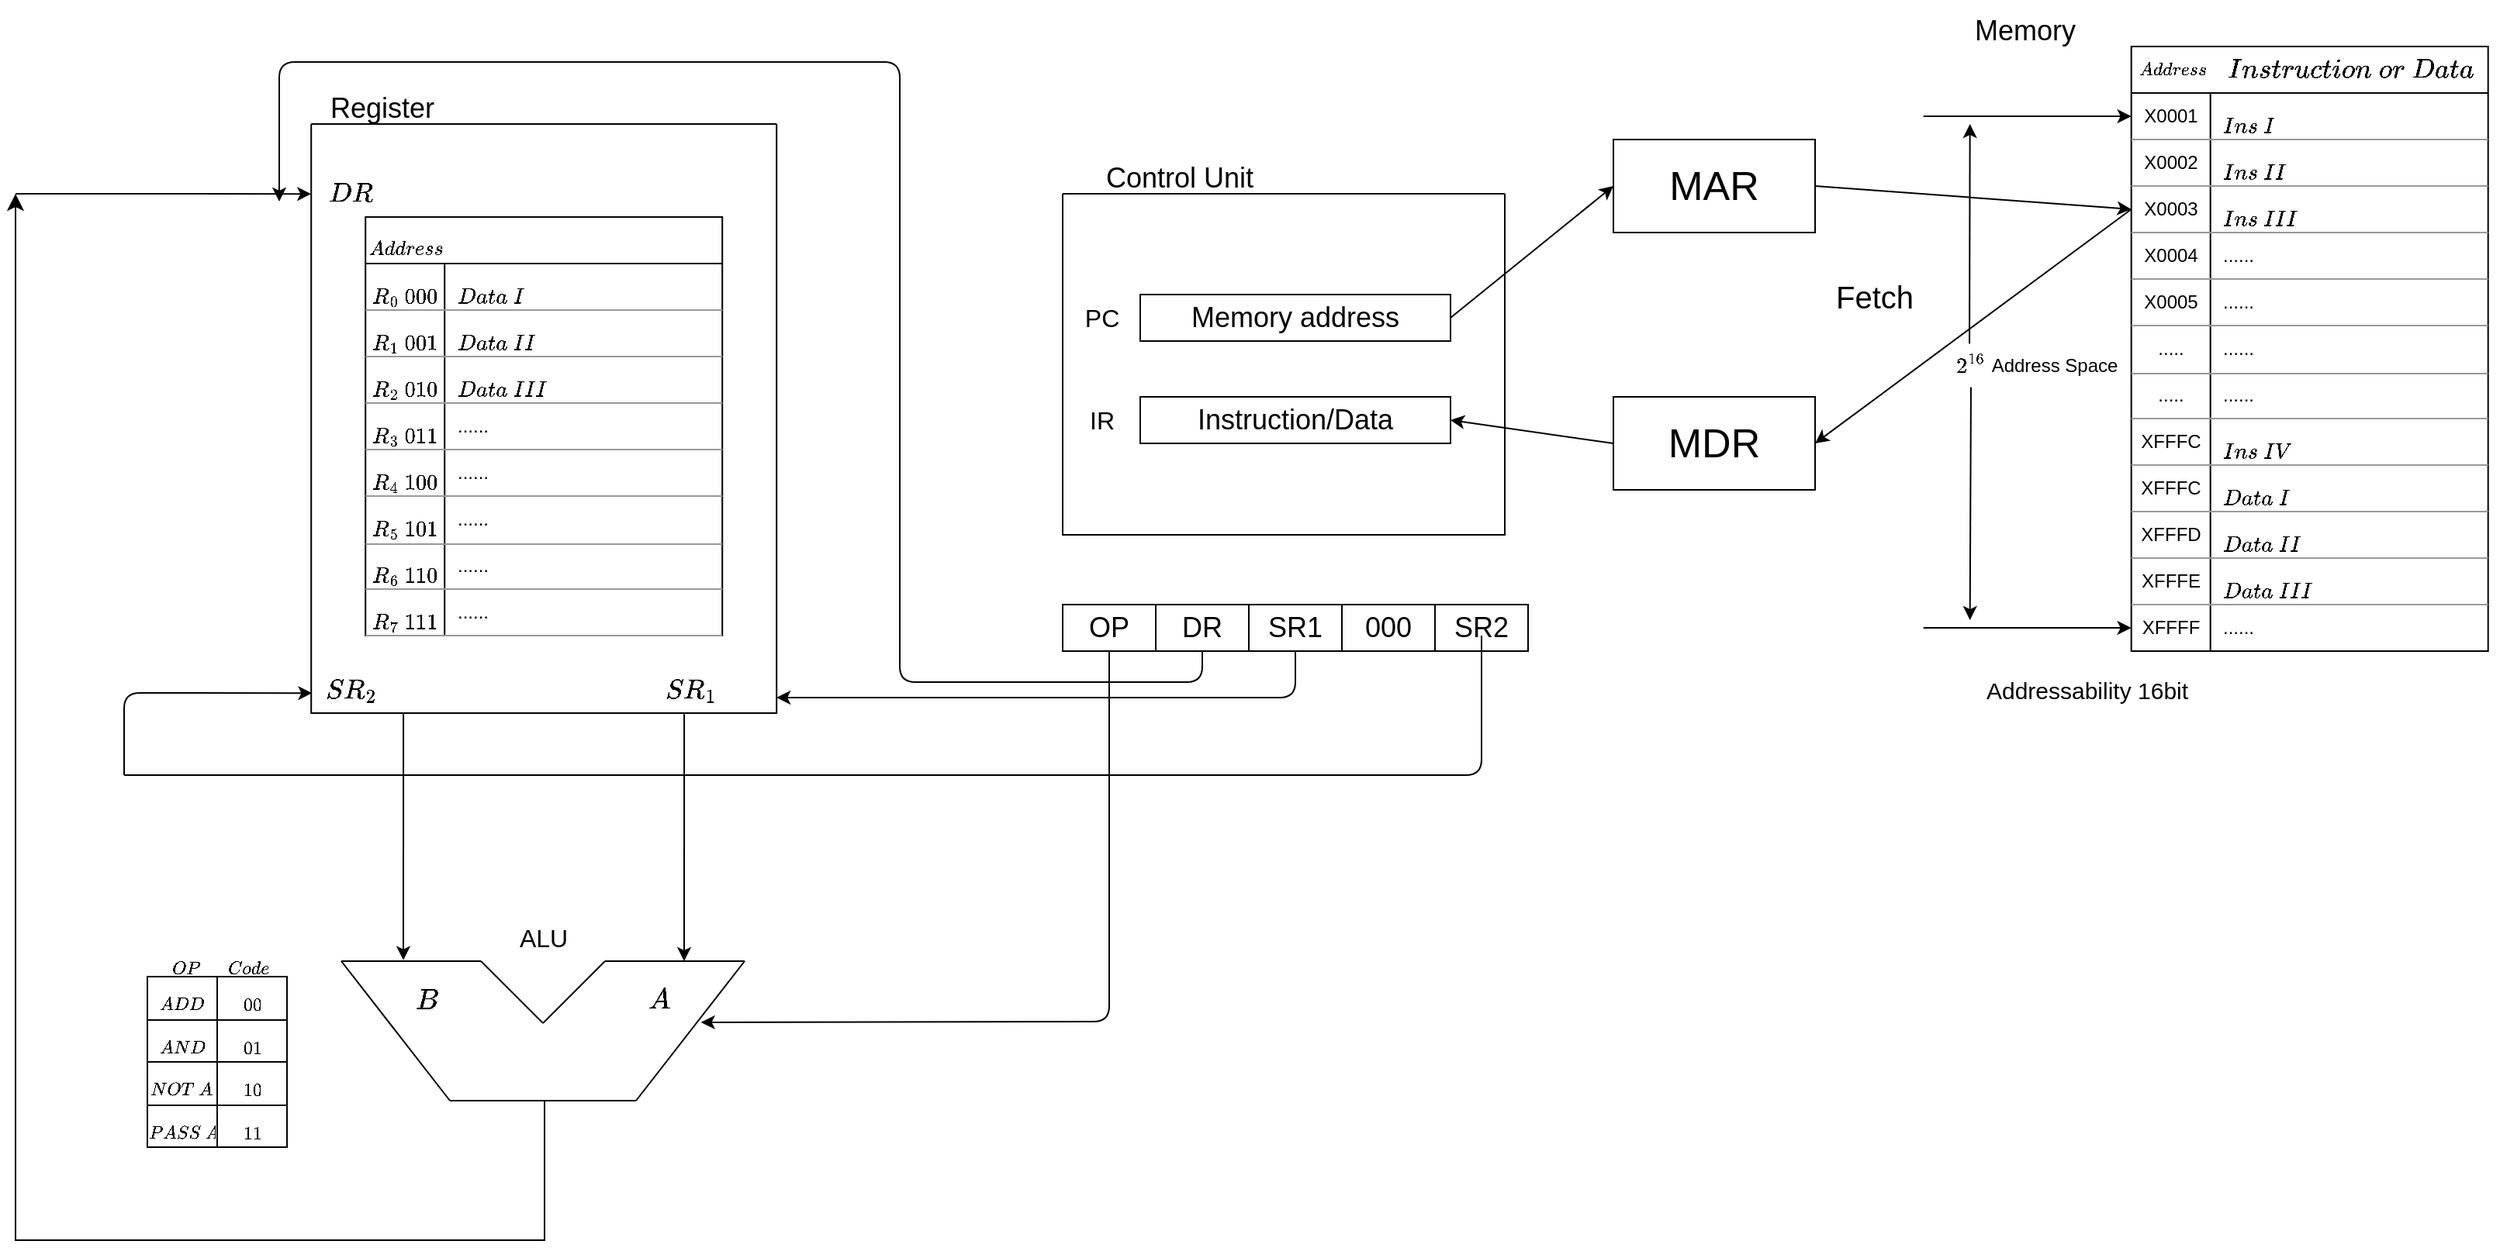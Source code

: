 <mxfile>
    <diagram id="GyVVJFn1JfBzydTKQjxa" name="Page-1">
        <mxGraphModel dx="469" dy="945" grid="1" gridSize="10" guides="1" tooltips="1" connect="1" arrows="1" fold="1" page="1" pageScale="1" pageWidth="827" pageHeight="1169" math="1" shadow="0">
            <root>
                <mxCell id="0"/>
                <mxCell id="1" parent="0"/>
                <mxCell id="308" value="" style="swimlane;startSize=0;labelBackgroundColor=#000000;fontColor=default;" parent="1" vertex="1">
                    <mxGeometry x="1060.6" y="420" width="300" height="380" as="geometry">
                        <mxRectangle x="1060.6" y="420" width="50" height="40" as="alternateBounds"/>
                    </mxGeometry>
                </mxCell>
                <mxCell id="441" value="" style="shape=table;startSize=30;container=1;collapsible=0;childLayout=tableLayout;fixedRows=1;rowLines=0;fontStyle=1;labelBorderColor=none;" parent="308" vertex="1">
                    <mxGeometry x="35.0" y="60" width="230" height="270" as="geometry"/>
                </mxCell>
                <mxCell id="442" value="" style="shape=tableRow;horizontal=0;startSize=0;swimlaneHead=0;swimlaneBody=0;top=0;left=0;bottom=0;right=0;collapsible=0;dropTarget=0;fillColor=none;points=[[0,0.5],[1,0.5]];portConstraint=eastwest;" parent="441" vertex="1">
                    <mxGeometry y="30" width="230" height="30" as="geometry"/>
                </mxCell>
                <mxCell id="443" value="$$R_0\ 000$$" style="shape=partialRectangle;html=1;whiteSpace=wrap;connectable=0;fillColor=none;top=0;left=0;bottom=0;right=0;overflow=hidden;pointerEvents=1;" parent="442" vertex="1">
                    <mxGeometry width="51" height="30" as="geometry">
                        <mxRectangle width="51" height="30" as="alternateBounds"/>
                    </mxGeometry>
                </mxCell>
                <mxCell id="444" value="$$Data\ I$$" style="shape=partialRectangle;html=1;whiteSpace=wrap;connectable=0;fillColor=none;top=0;left=0;bottom=0;right=0;align=left;spacingLeft=6;overflow=hidden;" parent="442" vertex="1">
                    <mxGeometry x="51" width="179" height="30" as="geometry">
                        <mxRectangle width="179" height="30" as="alternateBounds"/>
                    </mxGeometry>
                </mxCell>
                <mxCell id="445" value="" style="shape=tableRow;horizontal=0;startSize=0;swimlaneHead=0;swimlaneBody=0;top=0;left=0;bottom=0;right=0;collapsible=0;dropTarget=0;fillColor=none;points=[[0,0.5],[1,0.5]];portConstraint=eastwest;" parent="441" vertex="1">
                    <mxGeometry y="60" width="230" height="30" as="geometry"/>
                </mxCell>
                <mxCell id="446" value="$$R_1\ 001$$" style="shape=partialRectangle;html=1;whiteSpace=wrap;connectable=0;fillColor=none;top=0;left=0;bottom=0;right=0;overflow=hidden;" parent="445" vertex="1">
                    <mxGeometry width="51" height="30" as="geometry">
                        <mxRectangle width="51" height="30" as="alternateBounds"/>
                    </mxGeometry>
                </mxCell>
                <mxCell id="447" value="$$Data\ II$$" style="shape=partialRectangle;html=1;whiteSpace=wrap;connectable=0;fillColor=none;top=0;left=0;bottom=0;right=0;align=left;spacingLeft=6;overflow=hidden;" parent="445" vertex="1">
                    <mxGeometry x="51" width="179" height="30" as="geometry">
                        <mxRectangle width="179" height="30" as="alternateBounds"/>
                    </mxGeometry>
                </mxCell>
                <mxCell id="448" value="" style="shape=tableRow;horizontal=0;startSize=0;swimlaneHead=0;swimlaneBody=0;top=0;left=0;bottom=0;right=0;collapsible=0;dropTarget=0;fillColor=none;points=[[0,0.5],[1,0.5]];portConstraint=eastwest;" parent="441" vertex="1">
                    <mxGeometry y="90" width="230" height="30" as="geometry"/>
                </mxCell>
                <mxCell id="449" value="$$R_2\ 010$$" style="shape=partialRectangle;html=1;whiteSpace=wrap;connectable=0;fillColor=none;top=0;left=0;bottom=0;right=0;overflow=hidden;" parent="448" vertex="1">
                    <mxGeometry width="51" height="30" as="geometry">
                        <mxRectangle width="51" height="30" as="alternateBounds"/>
                    </mxGeometry>
                </mxCell>
                <mxCell id="450" value="$$Data\ III$$" style="shape=partialRectangle;html=1;whiteSpace=wrap;connectable=0;fillColor=none;top=0;left=0;bottom=0;right=0;align=left;spacingLeft=6;overflow=hidden;" parent="448" vertex="1">
                    <mxGeometry x="51" width="179" height="30" as="geometry">
                        <mxRectangle width="179" height="30" as="alternateBounds"/>
                    </mxGeometry>
                </mxCell>
                <mxCell id="451" style="shape=tableRow;horizontal=0;startSize=0;swimlaneHead=0;swimlaneBody=0;top=0;left=0;bottom=0;right=0;collapsible=0;dropTarget=0;fillColor=none;points=[[0,0.5],[1,0.5]];portConstraint=eastwest;" parent="441" vertex="1">
                    <mxGeometry y="120" width="230" height="30" as="geometry"/>
                </mxCell>
                <mxCell id="452" value="$$R_3\ 011$$" style="shape=partialRectangle;html=1;whiteSpace=wrap;connectable=0;fillColor=none;top=0;left=0;bottom=0;right=0;overflow=hidden;" parent="451" vertex="1">
                    <mxGeometry width="51" height="30" as="geometry">
                        <mxRectangle width="51" height="30" as="alternateBounds"/>
                    </mxGeometry>
                </mxCell>
                <mxCell id="453" value="......" style="shape=partialRectangle;html=1;whiteSpace=wrap;connectable=0;fillColor=none;top=0;left=0;bottom=0;right=0;align=left;spacingLeft=6;overflow=hidden;" parent="451" vertex="1">
                    <mxGeometry x="51" width="179" height="30" as="geometry">
                        <mxRectangle width="179" height="30" as="alternateBounds"/>
                    </mxGeometry>
                </mxCell>
                <mxCell id="454" style="shape=tableRow;horizontal=0;startSize=0;swimlaneHead=0;swimlaneBody=0;top=0;left=0;bottom=0;right=0;collapsible=0;dropTarget=0;fillColor=none;points=[[0,0.5],[1,0.5]];portConstraint=eastwest;" parent="441" vertex="1">
                    <mxGeometry y="150" width="230" height="30" as="geometry"/>
                </mxCell>
                <mxCell id="455" value="$$R_4\ 100$$" style="shape=partialRectangle;html=1;whiteSpace=wrap;connectable=0;fillColor=none;top=0;left=0;bottom=0;right=0;overflow=hidden;" parent="454" vertex="1">
                    <mxGeometry width="51" height="30" as="geometry">
                        <mxRectangle width="51" height="30" as="alternateBounds"/>
                    </mxGeometry>
                </mxCell>
                <mxCell id="456" value="......" style="shape=partialRectangle;html=1;whiteSpace=wrap;connectable=0;fillColor=none;top=0;left=0;bottom=0;right=0;align=left;spacingLeft=6;overflow=hidden;" parent="454" vertex="1">
                    <mxGeometry x="51" width="179" height="30" as="geometry">
                        <mxRectangle width="179" height="30" as="alternateBounds"/>
                    </mxGeometry>
                </mxCell>
                <mxCell id="457" style="shape=tableRow;horizontal=0;startSize=0;swimlaneHead=0;swimlaneBody=0;top=0;left=0;bottom=0;right=0;collapsible=0;dropTarget=0;fillColor=none;points=[[0,0.5],[1,0.5]];portConstraint=eastwest;" parent="441" vertex="1">
                    <mxGeometry y="180" width="230" height="30" as="geometry"/>
                </mxCell>
                <mxCell id="458" value="$$R_5\ 101$$" style="shape=partialRectangle;html=1;whiteSpace=wrap;connectable=0;fillColor=none;top=0;left=0;bottom=0;right=0;overflow=hidden;" parent="457" vertex="1">
                    <mxGeometry width="51" height="30" as="geometry">
                        <mxRectangle width="51" height="30" as="alternateBounds"/>
                    </mxGeometry>
                </mxCell>
                <mxCell id="459" value="......" style="shape=partialRectangle;html=1;whiteSpace=wrap;connectable=0;fillColor=none;top=0;left=0;bottom=0;right=0;align=left;spacingLeft=6;overflow=hidden;" parent="457" vertex="1">
                    <mxGeometry x="51" width="179" height="30" as="geometry">
                        <mxRectangle width="179" height="30" as="alternateBounds"/>
                    </mxGeometry>
                </mxCell>
                <mxCell id="460" style="shape=tableRow;horizontal=0;startSize=0;swimlaneHead=0;swimlaneBody=0;top=0;left=0;bottom=0;right=0;collapsible=0;dropTarget=0;fillColor=none;points=[[0,0.5],[1,0.5]];portConstraint=eastwest;" parent="441" vertex="1">
                    <mxGeometry y="210" width="230" height="30" as="geometry"/>
                </mxCell>
                <mxCell id="461" value="$$R_6\ 110$$" style="shape=partialRectangle;html=1;whiteSpace=wrap;connectable=0;fillColor=none;top=0;left=0;bottom=0;right=0;overflow=hidden;" parent="460" vertex="1">
                    <mxGeometry width="51" height="30" as="geometry">
                        <mxRectangle width="51" height="30" as="alternateBounds"/>
                    </mxGeometry>
                </mxCell>
                <mxCell id="462" value="......" style="shape=partialRectangle;html=1;whiteSpace=wrap;connectable=0;fillColor=none;top=0;left=0;bottom=0;right=0;align=left;spacingLeft=6;overflow=hidden;" parent="460" vertex="1">
                    <mxGeometry x="51" width="179" height="30" as="geometry">
                        <mxRectangle width="179" height="30" as="alternateBounds"/>
                    </mxGeometry>
                </mxCell>
                <mxCell id="463" style="shape=tableRow;horizontal=0;startSize=0;swimlaneHead=0;swimlaneBody=0;top=0;left=0;bottom=0;right=0;collapsible=0;dropTarget=0;fillColor=none;points=[[0,0.5],[1,0.5]];portConstraint=eastwest;" parent="441" vertex="1">
                    <mxGeometry y="240" width="230" height="30" as="geometry"/>
                </mxCell>
                <mxCell id="464" value="$$R_7\ 111$$" style="shape=partialRectangle;html=1;whiteSpace=wrap;connectable=0;fillColor=none;top=0;left=0;bottom=0;right=0;overflow=hidden;" parent="463" vertex="1">
                    <mxGeometry width="51" height="30" as="geometry">
                        <mxRectangle width="51" height="30" as="alternateBounds"/>
                    </mxGeometry>
                </mxCell>
                <mxCell id="465" value="......" style="shape=partialRectangle;html=1;whiteSpace=wrap;connectable=0;fillColor=none;top=0;left=0;bottom=0;right=0;align=left;spacingLeft=6;overflow=hidden;" parent="463" vertex="1">
                    <mxGeometry x="51" width="179" height="30" as="geometry">
                        <mxRectangle width="179" height="30" as="alternateBounds"/>
                    </mxGeometry>
                </mxCell>
                <mxCell id="466" value="&lt;font style=&quot;font-size: 11px;&quot;&gt;$$Address$$&lt;/font&gt;" style="text;html=1;align=center;verticalAlign=middle;resizable=0;points=[];autosize=1;strokeColor=none;fillColor=none;fontSize=7;labelBackgroundColor=none;" parent="308" vertex="1">
                    <mxGeometry x="15.0" y="65" width="90" height="30" as="geometry"/>
                </mxCell>
                <mxCell id="467" value="" style="verticalLabelPosition=bottom;shadow=0;dashed=0;align=center;html=1;verticalAlign=top;strokeWidth=1;shape=mxgraph.mockup.markup.line;strokeColor=#999999;labelBorderColor=none;fontSize=17;fillColor=default;" parent="308" vertex="1">
                    <mxGeometry x="35.0" y="110" width="230" height="20" as="geometry"/>
                </mxCell>
                <mxCell id="468" value="" style="verticalLabelPosition=bottom;shadow=0;dashed=0;align=center;html=1;verticalAlign=top;strokeWidth=1;shape=mxgraph.mockup.markup.line;strokeColor=#999999;labelBorderColor=none;fontSize=17;fillColor=default;" parent="308" vertex="1">
                    <mxGeometry x="35.0" y="140" width="230" height="20" as="geometry"/>
                </mxCell>
                <mxCell id="469" value="" style="verticalLabelPosition=bottom;shadow=0;dashed=0;align=center;html=1;verticalAlign=top;strokeWidth=1;shape=mxgraph.mockup.markup.line;strokeColor=#999999;labelBorderColor=none;fontSize=17;fillColor=default;" parent="308" vertex="1">
                    <mxGeometry x="35.0" y="170" width="230" height="20" as="geometry"/>
                </mxCell>
                <mxCell id="470" value="" style="verticalLabelPosition=bottom;shadow=0;dashed=0;align=center;html=1;verticalAlign=top;strokeWidth=1;shape=mxgraph.mockup.markup.line;strokeColor=#999999;labelBorderColor=none;fontSize=17;fillColor=default;" parent="308" vertex="1">
                    <mxGeometry x="35.0" y="320" width="230" height="20" as="geometry"/>
                </mxCell>
                <mxCell id="471" value="" style="verticalLabelPosition=bottom;shadow=0;dashed=0;align=center;html=1;verticalAlign=top;strokeWidth=1;shape=mxgraph.mockup.markup.line;strokeColor=#999999;labelBorderColor=none;fontSize=17;fillColor=default;" parent="308" vertex="1">
                    <mxGeometry x="35.0" y="261" width="230" height="20" as="geometry"/>
                </mxCell>
                <mxCell id="472" value="" style="verticalLabelPosition=bottom;shadow=0;dashed=0;align=center;html=1;verticalAlign=top;strokeWidth=1;shape=mxgraph.mockup.markup.line;strokeColor=#999999;labelBorderColor=none;fontSize=17;fillColor=default;" parent="308" vertex="1">
                    <mxGeometry x="35.0" y="290" width="230" height="20" as="geometry"/>
                </mxCell>
                <mxCell id="473" value="" style="verticalLabelPosition=bottom;shadow=0;dashed=0;align=center;html=1;verticalAlign=top;strokeWidth=1;shape=mxgraph.mockup.markup.line;strokeColor=#999999;labelBorderColor=none;fontSize=17;fillColor=default;" parent="308" vertex="1">
                    <mxGeometry x="35.0" y="230" width="230" height="20" as="geometry"/>
                </mxCell>
                <mxCell id="474" value="" style="verticalLabelPosition=bottom;shadow=0;dashed=0;align=center;html=1;verticalAlign=top;strokeWidth=1;shape=mxgraph.mockup.markup.line;strokeColor=#999999;labelBorderColor=none;fontSize=17;fillColor=default;" parent="308" vertex="1">
                    <mxGeometry x="35.0" y="200" width="230" height="20" as="geometry"/>
                </mxCell>
                <mxCell id="477" value="&lt;font style=&quot;font-size: 15px;&quot;&gt;$$SR_2$$&lt;/font&gt;" style="text;html=1;align=center;verticalAlign=middle;resizable=0;points=[];autosize=1;strokeColor=none;fillColor=none;fontSize=10;fontColor=default;" parent="308" vertex="1">
                    <mxGeometry x="-20" y="350" width="90" height="30" as="geometry"/>
                </mxCell>
                <mxCell id="478" value="&lt;font style=&quot;font-size: 15px;&quot;&gt;$$SR_1$$&lt;/font&gt;" style="text;html=1;align=center;verticalAlign=middle;resizable=0;points=[];autosize=1;strokeColor=none;fillColor=none;fontSize=10;fontColor=default;" parent="308" vertex="1">
                    <mxGeometry x="199.4" y="350" width="90" height="30" as="geometry"/>
                </mxCell>
                <mxCell id="481" value="&lt;font style=&quot;font-size: 15px;&quot;&gt;$$DR$$&lt;/font&gt;" style="text;html=1;align=center;verticalAlign=middle;resizable=0;points=[];autosize=1;strokeColor=none;fillColor=none;fontSize=10;fontColor=default;" parent="308" vertex="1">
                    <mxGeometry x="-15" y="30" width="80" height="30" as="geometry"/>
                </mxCell>
                <mxCell id="479" value="" style="endArrow=classic;html=1;fontSize=18;fontColor=default;entryX=0.002;entryY=0.966;entryDx=0;entryDy=0;entryPerimeter=0;" parent="1" target="308" edge="1">
                    <mxGeometry width="50" height="50" relative="1" as="geometry">
                        <mxPoint x="940" y="840" as="sourcePoint"/>
                        <mxPoint x="970.6" y="740" as="targetPoint"/>
                        <Array as="points">
                            <mxPoint x="940" y="787"/>
                        </Array>
                    </mxGeometry>
                </mxCell>
                <mxCell id="480" value="" style="endArrow=classic;html=1;fontSize=18;fontColor=default;" parent="1" edge="1">
                    <mxGeometry width="50" height="50" relative="1" as="geometry">
                        <mxPoint x="1470.6" y="790" as="sourcePoint"/>
                        <mxPoint x="1360.6" y="790" as="targetPoint"/>
                    </mxGeometry>
                </mxCell>
                <mxCell id="482" value="" style="endArrow=classic;html=1;fontSize=18;fontColor=default;entryX=0.002;entryY=0.966;entryDx=0;entryDy=0;entryPerimeter=0;" parent="1" edge="1">
                    <mxGeometry width="50" height="50" relative="1" as="geometry">
                        <mxPoint x="870" y="465" as="sourcePoint"/>
                        <mxPoint x="1060.6" y="465.08" as="targetPoint"/>
                    </mxGeometry>
                </mxCell>
                <mxCell id="475" value="&lt;font style=&quot;font-size: 18px;&quot;&gt;Register&lt;/font&gt;" style="text;html=1;align=center;verticalAlign=middle;resizable=0;points=[];autosize=1;strokeColor=none;fillColor=none;fontSize=10;fontColor=default;" parent="1" vertex="1">
                    <mxGeometry x="1060.6" y="390" width="90" height="40" as="geometry"/>
                </mxCell>
                <mxCell id="602" value="ALU" style="text;html=1;align=center;verticalAlign=middle;resizable=0;points=[];autosize=1;strokeColor=none;fillColor=none;fontSize=16;" vertex="1" parent="1">
                    <mxGeometry x="1185" y="930" width="50" height="30" as="geometry"/>
                </mxCell>
                <mxCell id="604" value="" style="endArrow=classic;html=1;fontSize=16;exitX=0.456;exitY=1.122;exitDx=0;exitDy=0;exitPerimeter=0;" edge="1" parent="1">
                    <mxGeometry width="50" height="50" relative="1" as="geometry">
                        <mxPoint x="1301.04" y="800.66" as="sourcePoint"/>
                        <mxPoint x="1301" y="960" as="targetPoint"/>
                    </mxGeometry>
                </mxCell>
                <mxCell id="605" value="" style="endArrow=classic;html=1;fontSize=16;exitX=0.456;exitY=1.122;exitDx=0;exitDy=0;exitPerimeter=0;" edge="1" parent="1">
                    <mxGeometry width="50" height="50" relative="1" as="geometry">
                        <mxPoint x="1120.04" y="800.0" as="sourcePoint"/>
                        <mxPoint x="1120" y="959.34" as="targetPoint"/>
                    </mxGeometry>
                </mxCell>
                <mxCell id="592" value="" style="endArrow=none;html=1;fontSize=16;" edge="1" parent="1">
                    <mxGeometry width="50" height="50" relative="1" as="geometry">
                        <mxPoint x="1080" y="960" as="sourcePoint"/>
                        <mxPoint x="1170" y="960" as="targetPoint"/>
                    </mxGeometry>
                </mxCell>
                <mxCell id="594" value="" style="endArrow=none;html=1;fontSize=16;" edge="1" parent="1">
                    <mxGeometry width="50" height="50" relative="1" as="geometry">
                        <mxPoint x="1170" y="960" as="sourcePoint"/>
                        <mxPoint x="1210" y="1000" as="targetPoint"/>
                    </mxGeometry>
                </mxCell>
                <mxCell id="595" value="" style="endArrow=none;html=1;fontSize=16;" edge="1" parent="1">
                    <mxGeometry width="50" height="50" relative="1" as="geometry">
                        <mxPoint x="1250" y="960" as="sourcePoint"/>
                        <mxPoint x="1340" y="960" as="targetPoint"/>
                    </mxGeometry>
                </mxCell>
                <mxCell id="596" value="" style="endArrow=none;html=1;fontSize=16;" edge="1" parent="1">
                    <mxGeometry width="50" height="50" relative="1" as="geometry">
                        <mxPoint x="1210" y="1000" as="sourcePoint"/>
                        <mxPoint x="1250" y="960" as="targetPoint"/>
                    </mxGeometry>
                </mxCell>
                <mxCell id="597" value="" style="endArrow=none;html=1;fontSize=16;" edge="1" parent="1">
                    <mxGeometry width="50" height="50" relative="1" as="geometry">
                        <mxPoint x="1080" y="960" as="sourcePoint"/>
                        <mxPoint x="1150" y="1050" as="targetPoint"/>
                    </mxGeometry>
                </mxCell>
                <mxCell id="598" value="" style="endArrow=none;html=1;fontSize=16;" edge="1" parent="1">
                    <mxGeometry width="50" height="50" relative="1" as="geometry">
                        <mxPoint x="1340" y="960" as="sourcePoint"/>
                        <mxPoint x="1270" y="1050" as="targetPoint"/>
                    </mxGeometry>
                </mxCell>
                <mxCell id="599" value="" style="endArrow=none;html=1;fontSize=16;" edge="1" parent="1">
                    <mxGeometry width="50" height="50" relative="1" as="geometry">
                        <mxPoint x="1150" y="1050" as="sourcePoint"/>
                        <mxPoint x="1270" y="1050" as="targetPoint"/>
                    </mxGeometry>
                </mxCell>
                <mxCell id="600" value="$$A$$" style="text;html=1;align=center;verticalAlign=middle;resizable=0;points=[];autosize=1;strokeColor=none;fillColor=none;fontSize=16;" vertex="1" parent="1">
                    <mxGeometry x="1250" y="970" width="70" height="30" as="geometry"/>
                </mxCell>
                <mxCell id="601" value="$$B$$" style="text;html=1;align=center;verticalAlign=middle;resizable=0;points=[];autosize=1;strokeColor=none;fillColor=none;fontSize=16;" vertex="1" parent="1">
                    <mxGeometry x="1100" y="970" width="70" height="30" as="geometry"/>
                </mxCell>
                <mxCell id="607" value="" style="edgeStyle=elbowEdgeStyle;elbow=vertical;endArrow=classic;html=1;curved=0;rounded=0;endSize=8;startSize=8;fontSize=16;" edge="1" parent="1">
                    <mxGeometry width="50" height="50" relative="1" as="geometry">
                        <mxPoint x="1211" y="1050" as="sourcePoint"/>
                        <mxPoint x="870" y="465" as="targetPoint"/>
                        <Array as="points">
                            <mxPoint x="1050" y="1140"/>
                        </Array>
                    </mxGeometry>
                </mxCell>
                <mxCell id="609" value="" style="shape=table;startSize=30;container=1;collapsible=0;childLayout=tableLayout;fixedRows=1;rowLines=0;fontStyle=1;labelBorderColor=none;" vertex="1" parent="1">
                    <mxGeometry x="2233.84" y="370" width="230" height="390" as="geometry"/>
                </mxCell>
                <mxCell id="610" value="" style="shape=tableRow;horizontal=0;startSize=0;swimlaneHead=0;swimlaneBody=0;top=0;left=0;bottom=0;right=0;collapsible=0;dropTarget=0;fillColor=none;points=[[0,0.5],[1,0.5]];portConstraint=eastwest;" vertex="1" parent="609">
                    <mxGeometry y="30" width="230" height="30" as="geometry"/>
                </mxCell>
                <mxCell id="611" value="X0001" style="shape=partialRectangle;html=1;whiteSpace=wrap;connectable=0;fillColor=none;top=0;left=0;bottom=0;right=0;overflow=hidden;pointerEvents=1;" vertex="1" parent="610">
                    <mxGeometry width="51" height="30" as="geometry">
                        <mxRectangle width="51" height="30" as="alternateBounds"/>
                    </mxGeometry>
                </mxCell>
                <mxCell id="612" value="$$Ins\ I$$" style="shape=partialRectangle;html=1;whiteSpace=wrap;connectable=0;fillColor=none;top=0;left=0;bottom=0;right=0;align=left;spacingLeft=6;overflow=hidden;" vertex="1" parent="610">
                    <mxGeometry x="51" width="179" height="30" as="geometry">
                        <mxRectangle width="179" height="30" as="alternateBounds"/>
                    </mxGeometry>
                </mxCell>
                <mxCell id="613" value="" style="shape=tableRow;horizontal=0;startSize=0;swimlaneHead=0;swimlaneBody=0;top=0;left=0;bottom=0;right=0;collapsible=0;dropTarget=0;fillColor=none;points=[[0,0.5],[1,0.5]];portConstraint=eastwest;" vertex="1" parent="609">
                    <mxGeometry y="60" width="230" height="30" as="geometry"/>
                </mxCell>
                <mxCell id="614" value="X0002" style="shape=partialRectangle;html=1;whiteSpace=wrap;connectable=0;fillColor=none;top=0;left=0;bottom=0;right=0;overflow=hidden;" vertex="1" parent="613">
                    <mxGeometry width="51" height="30" as="geometry">
                        <mxRectangle width="51" height="30" as="alternateBounds"/>
                    </mxGeometry>
                </mxCell>
                <mxCell id="615" value="$$Ins\ II$$" style="shape=partialRectangle;html=1;whiteSpace=wrap;connectable=0;fillColor=none;top=0;left=0;bottom=0;right=0;align=left;spacingLeft=6;overflow=hidden;" vertex="1" parent="613">
                    <mxGeometry x="51" width="179" height="30" as="geometry">
                        <mxRectangle width="179" height="30" as="alternateBounds"/>
                    </mxGeometry>
                </mxCell>
                <mxCell id="616" value="" style="shape=tableRow;horizontal=0;startSize=0;swimlaneHead=0;swimlaneBody=0;top=0;left=0;bottom=0;right=0;collapsible=0;dropTarget=0;fillColor=none;points=[[0,0.5],[1,0.5]];portConstraint=eastwest;" vertex="1" parent="609">
                    <mxGeometry y="90" width="230" height="30" as="geometry"/>
                </mxCell>
                <mxCell id="617" value="X0003" style="shape=partialRectangle;html=1;whiteSpace=wrap;connectable=0;fillColor=none;top=0;left=0;bottom=0;right=0;overflow=hidden;" vertex="1" parent="616">
                    <mxGeometry width="51" height="30" as="geometry">
                        <mxRectangle width="51" height="30" as="alternateBounds"/>
                    </mxGeometry>
                </mxCell>
                <mxCell id="618" value="$$Ins\ III$$" style="shape=partialRectangle;html=1;whiteSpace=wrap;connectable=0;fillColor=none;top=0;left=0;bottom=0;right=0;align=left;spacingLeft=6;overflow=hidden;" vertex="1" parent="616">
                    <mxGeometry x="51" width="179" height="30" as="geometry">
                        <mxRectangle width="179" height="30" as="alternateBounds"/>
                    </mxGeometry>
                </mxCell>
                <mxCell id="619" style="shape=tableRow;horizontal=0;startSize=0;swimlaneHead=0;swimlaneBody=0;top=0;left=0;bottom=0;right=0;collapsible=0;dropTarget=0;fillColor=none;points=[[0,0.5],[1,0.5]];portConstraint=eastwest;" vertex="1" parent="609">
                    <mxGeometry y="120" width="230" height="30" as="geometry"/>
                </mxCell>
                <mxCell id="620" value="X0004" style="shape=partialRectangle;html=1;whiteSpace=wrap;connectable=0;fillColor=none;top=0;left=0;bottom=0;right=0;overflow=hidden;" vertex="1" parent="619">
                    <mxGeometry width="51" height="30" as="geometry">
                        <mxRectangle width="51" height="30" as="alternateBounds"/>
                    </mxGeometry>
                </mxCell>
                <mxCell id="621" value="......" style="shape=partialRectangle;html=1;whiteSpace=wrap;connectable=0;fillColor=none;top=0;left=0;bottom=0;right=0;align=left;spacingLeft=6;overflow=hidden;" vertex="1" parent="619">
                    <mxGeometry x="51" width="179" height="30" as="geometry">
                        <mxRectangle width="179" height="30" as="alternateBounds"/>
                    </mxGeometry>
                </mxCell>
                <mxCell id="622" style="shape=tableRow;horizontal=0;startSize=0;swimlaneHead=0;swimlaneBody=0;top=0;left=0;bottom=0;right=0;collapsible=0;dropTarget=0;fillColor=none;points=[[0,0.5],[1,0.5]];portConstraint=eastwest;" vertex="1" parent="609">
                    <mxGeometry y="150" width="230" height="30" as="geometry"/>
                </mxCell>
                <mxCell id="623" value="X0005" style="shape=partialRectangle;html=1;whiteSpace=wrap;connectable=0;fillColor=none;top=0;left=0;bottom=0;right=0;overflow=hidden;" vertex="1" parent="622">
                    <mxGeometry width="51" height="30" as="geometry">
                        <mxRectangle width="51" height="30" as="alternateBounds"/>
                    </mxGeometry>
                </mxCell>
                <mxCell id="624" value="......" style="shape=partialRectangle;html=1;whiteSpace=wrap;connectable=0;fillColor=none;top=0;left=0;bottom=0;right=0;align=left;spacingLeft=6;overflow=hidden;" vertex="1" parent="622">
                    <mxGeometry x="51" width="179" height="30" as="geometry">
                        <mxRectangle width="179" height="30" as="alternateBounds"/>
                    </mxGeometry>
                </mxCell>
                <mxCell id="625" style="shape=tableRow;horizontal=0;startSize=0;swimlaneHead=0;swimlaneBody=0;top=0;left=0;bottom=0;right=0;collapsible=0;dropTarget=0;fillColor=none;points=[[0,0.5],[1,0.5]];portConstraint=eastwest;" vertex="1" parent="609">
                    <mxGeometry y="180" width="230" height="30" as="geometry"/>
                </mxCell>
                <mxCell id="626" value="....." style="shape=partialRectangle;html=1;whiteSpace=wrap;connectable=0;fillColor=none;top=0;left=0;bottom=0;right=0;overflow=hidden;" vertex="1" parent="625">
                    <mxGeometry width="51" height="30" as="geometry">
                        <mxRectangle width="51" height="30" as="alternateBounds"/>
                    </mxGeometry>
                </mxCell>
                <mxCell id="627" value="......" style="shape=partialRectangle;html=1;whiteSpace=wrap;connectable=0;fillColor=none;top=0;left=0;bottom=0;right=0;align=left;spacingLeft=6;overflow=hidden;" vertex="1" parent="625">
                    <mxGeometry x="51" width="179" height="30" as="geometry">
                        <mxRectangle width="179" height="30" as="alternateBounds"/>
                    </mxGeometry>
                </mxCell>
                <mxCell id="628" style="shape=tableRow;horizontal=0;startSize=0;swimlaneHead=0;swimlaneBody=0;top=0;left=0;bottom=0;right=0;collapsible=0;dropTarget=0;fillColor=none;points=[[0,0.5],[1,0.5]];portConstraint=eastwest;" vertex="1" parent="609">
                    <mxGeometry y="210" width="230" height="30" as="geometry"/>
                </mxCell>
                <mxCell id="629" value="....." style="shape=partialRectangle;html=1;whiteSpace=wrap;connectable=0;fillColor=none;top=0;left=0;bottom=0;right=0;overflow=hidden;" vertex="1" parent="628">
                    <mxGeometry width="51" height="30" as="geometry">
                        <mxRectangle width="51" height="30" as="alternateBounds"/>
                    </mxGeometry>
                </mxCell>
                <mxCell id="630" value="......" style="shape=partialRectangle;html=1;whiteSpace=wrap;connectable=0;fillColor=none;top=0;left=0;bottom=0;right=0;align=left;spacingLeft=6;overflow=hidden;" vertex="1" parent="628">
                    <mxGeometry x="51" width="179" height="30" as="geometry">
                        <mxRectangle width="179" height="30" as="alternateBounds"/>
                    </mxGeometry>
                </mxCell>
                <mxCell id="631" style="shape=tableRow;horizontal=0;startSize=0;swimlaneHead=0;swimlaneBody=0;top=0;left=0;bottom=0;right=0;collapsible=0;dropTarget=0;fillColor=none;points=[[0,0.5],[1,0.5]];portConstraint=eastwest;" vertex="1" parent="609">
                    <mxGeometry y="240" width="230" height="30" as="geometry"/>
                </mxCell>
                <mxCell id="632" value="XFFFC" style="shape=partialRectangle;html=1;whiteSpace=wrap;connectable=0;fillColor=none;top=0;left=0;bottom=0;right=0;overflow=hidden;" vertex="1" parent="631">
                    <mxGeometry width="51" height="30" as="geometry">
                        <mxRectangle width="51" height="30" as="alternateBounds"/>
                    </mxGeometry>
                </mxCell>
                <mxCell id="633" value="$$Ins\ IV$$" style="shape=partialRectangle;html=1;whiteSpace=wrap;connectable=0;fillColor=none;top=0;left=0;bottom=0;right=0;align=left;spacingLeft=6;overflow=hidden;" vertex="1" parent="631">
                    <mxGeometry x="51" width="179" height="30" as="geometry">
                        <mxRectangle width="179" height="30" as="alternateBounds"/>
                    </mxGeometry>
                </mxCell>
                <mxCell id="634" style="shape=tableRow;horizontal=0;startSize=0;swimlaneHead=0;swimlaneBody=0;top=0;left=0;bottom=0;right=0;collapsible=0;dropTarget=0;fillColor=none;points=[[0,0.5],[1,0.5]];portConstraint=eastwest;" vertex="1" parent="609">
                    <mxGeometry y="270" width="230" height="30" as="geometry"/>
                </mxCell>
                <mxCell id="635" value="XFFFC" style="shape=partialRectangle;html=1;whiteSpace=wrap;connectable=0;fillColor=none;top=0;left=0;bottom=0;right=0;overflow=hidden;" vertex="1" parent="634">
                    <mxGeometry width="51" height="30" as="geometry">
                        <mxRectangle width="51" height="30" as="alternateBounds"/>
                    </mxGeometry>
                </mxCell>
                <mxCell id="636" value="$$Data\ I$$" style="shape=partialRectangle;html=1;whiteSpace=wrap;connectable=0;fillColor=none;top=0;left=0;bottom=0;right=0;align=left;spacingLeft=6;overflow=hidden;" vertex="1" parent="634">
                    <mxGeometry x="51" width="179" height="30" as="geometry">
                        <mxRectangle width="179" height="30" as="alternateBounds"/>
                    </mxGeometry>
                </mxCell>
                <mxCell id="637" style="shape=tableRow;horizontal=0;startSize=0;swimlaneHead=0;swimlaneBody=0;top=0;left=0;bottom=0;right=0;collapsible=0;dropTarget=0;fillColor=none;points=[[0,0.5],[1,0.5]];portConstraint=eastwest;" vertex="1" parent="609">
                    <mxGeometry y="300" width="230" height="30" as="geometry"/>
                </mxCell>
                <mxCell id="638" value="XFFFD" style="shape=partialRectangle;html=1;whiteSpace=wrap;connectable=0;fillColor=none;top=0;left=0;bottom=0;right=0;overflow=hidden;" vertex="1" parent="637">
                    <mxGeometry width="51" height="30" as="geometry">
                        <mxRectangle width="51" height="30" as="alternateBounds"/>
                    </mxGeometry>
                </mxCell>
                <mxCell id="639" value="$$Data\ II$$" style="shape=partialRectangle;html=1;whiteSpace=wrap;connectable=0;fillColor=none;top=0;left=0;bottom=0;right=0;align=left;spacingLeft=6;overflow=hidden;" vertex="1" parent="637">
                    <mxGeometry x="51" width="179" height="30" as="geometry">
                        <mxRectangle width="179" height="30" as="alternateBounds"/>
                    </mxGeometry>
                </mxCell>
                <mxCell id="640" style="shape=tableRow;horizontal=0;startSize=0;swimlaneHead=0;swimlaneBody=0;top=0;left=0;bottom=0;right=0;collapsible=0;dropTarget=0;fillColor=none;points=[[0,0.5],[1,0.5]];portConstraint=eastwest;" vertex="1" parent="609">
                    <mxGeometry y="330" width="230" height="30" as="geometry"/>
                </mxCell>
                <mxCell id="641" value="XFFFE" style="shape=partialRectangle;html=1;whiteSpace=wrap;connectable=0;fillColor=none;top=0;left=0;bottom=0;right=0;overflow=hidden;" vertex="1" parent="640">
                    <mxGeometry width="51" height="30" as="geometry">
                        <mxRectangle width="51" height="30" as="alternateBounds"/>
                    </mxGeometry>
                </mxCell>
                <mxCell id="642" value="$$Data\&amp;nbsp;III$$" style="shape=partialRectangle;html=1;whiteSpace=wrap;connectable=0;fillColor=none;top=0;left=0;bottom=0;right=0;align=left;spacingLeft=6;overflow=hidden;" vertex="1" parent="640">
                    <mxGeometry x="51" width="179" height="30" as="geometry">
                        <mxRectangle width="179" height="30" as="alternateBounds"/>
                    </mxGeometry>
                </mxCell>
                <mxCell id="643" style="shape=tableRow;horizontal=0;startSize=0;swimlaneHead=0;swimlaneBody=0;top=0;left=0;bottom=0;right=0;collapsible=0;dropTarget=0;fillColor=none;points=[[0,0.5],[1,0.5]];portConstraint=eastwest;" vertex="1" parent="609">
                    <mxGeometry y="360" width="230" height="30" as="geometry"/>
                </mxCell>
                <mxCell id="644" value="XFFFF" style="shape=partialRectangle;html=1;whiteSpace=wrap;connectable=0;fillColor=none;top=0;left=0;bottom=0;right=0;overflow=hidden;" vertex="1" parent="643">
                    <mxGeometry width="51" height="30" as="geometry">
                        <mxRectangle width="51" height="30" as="alternateBounds"/>
                    </mxGeometry>
                </mxCell>
                <mxCell id="645" value="......" style="shape=partialRectangle;html=1;whiteSpace=wrap;connectable=0;fillColor=none;top=0;left=0;bottom=0;right=0;align=left;spacingLeft=6;overflow=hidden;" vertex="1" parent="643">
                    <mxGeometry x="51" width="179" height="30" as="geometry">
                        <mxRectangle width="179" height="30" as="alternateBounds"/>
                    </mxGeometry>
                </mxCell>
                <mxCell id="646" value="" style="endArrow=classic;html=1;entryX=0;entryY=0.5;entryDx=0;entryDy=0;" edge="1" target="610" parent="1">
                    <mxGeometry width="50" height="50" relative="1" as="geometry">
                        <mxPoint x="2099.84" y="415" as="sourcePoint"/>
                        <mxPoint x="2159.84" y="400" as="targetPoint"/>
                    </mxGeometry>
                </mxCell>
                <mxCell id="647" value="" style="endArrow=classic;html=1;entryX=0;entryY=0.5;entryDx=0;entryDy=0;" edge="1" target="643" parent="1">
                    <mxGeometry width="50" height="50" relative="1" as="geometry">
                        <mxPoint x="2099.84" y="745" as="sourcePoint"/>
                        <mxPoint x="2213.84" y="740" as="targetPoint"/>
                    </mxGeometry>
                </mxCell>
                <mxCell id="648" value="$$2^{16}$$" style="text;html=1;align=center;verticalAlign=middle;resizable=0;points=[];autosize=1;strokeColor=none;fillColor=none;" vertex="1" parent="1">
                    <mxGeometry x="2090" y="561" width="80" height="30" as="geometry"/>
                </mxCell>
                <mxCell id="649" value="Address Space" style="text;html=1;align=center;verticalAlign=middle;resizable=0;points=[];autosize=1;strokeColor=none;fillColor=none;" vertex="1" parent="1">
                    <mxGeometry x="2133.84" y="561" width="100" height="30" as="geometry"/>
                </mxCell>
                <mxCell id="650" value="" style="group" vertex="1" connectable="0" parent="1">
                    <mxGeometry x="2129.52" y="420" width="0.96" height="320" as="geometry"/>
                </mxCell>
                <mxCell id="651" value="" style="endArrow=classic;html=1;exitX=0.496;exitY=0.025;exitDx=0;exitDy=0;exitPerimeter=0;" edge="1" parent="650">
                    <mxGeometry width="50" height="50" relative="1" as="geometry">
                        <mxPoint y="141.75" as="sourcePoint"/>
                        <mxPoint x="0.32" as="targetPoint"/>
                    </mxGeometry>
                </mxCell>
                <mxCell id="652" value="" style="endArrow=classic;html=1;exitX=0.508;exitY=0.959;exitDx=0;exitDy=0;exitPerimeter=0;" edge="1" parent="650">
                    <mxGeometry width="50" height="50" relative="1" as="geometry">
                        <mxPoint x="0.96" y="169.77" as="sourcePoint"/>
                        <mxPoint x="0.32" y="320" as="targetPoint"/>
                    </mxGeometry>
                </mxCell>
                <mxCell id="653" value="&lt;font style=&quot;font-size: 15px;&quot;&gt;$$Instruction\ or\ Data$$&lt;/font&gt;" style="text;html=1;align=center;verticalAlign=middle;resizable=0;points=[];autosize=1;strokeColor=none;fillColor=none;fontSize=17;labelBackgroundColor=none;fontColor=default;" vertex="1" parent="1">
                    <mxGeometry x="2280.48" y="370" width="190" height="30" as="geometry"/>
                </mxCell>
                <mxCell id="654" value="" style="verticalLabelPosition=bottom;shadow=0;dashed=0;align=center;html=1;verticalAlign=top;strokeWidth=1;shape=mxgraph.mockup.markup.line;strokeColor=#999999;labelBorderColor=none;fontSize=17;fillColor=default;" vertex="1" parent="1">
                    <mxGeometry x="2233.84" y="420" width="230" height="20" as="geometry"/>
                </mxCell>
                <mxCell id="655" value="" style="verticalLabelPosition=bottom;shadow=0;dashed=0;align=center;html=1;verticalAlign=top;strokeWidth=1;shape=mxgraph.mockup.markup.line;strokeColor=#999999;labelBorderColor=none;fontSize=17;fillColor=default;" vertex="1" parent="1">
                    <mxGeometry x="2233.84" y="450" width="230" height="20" as="geometry"/>
                </mxCell>
                <mxCell id="656" value="" style="verticalLabelPosition=bottom;shadow=0;dashed=0;align=center;html=1;verticalAlign=top;strokeWidth=1;shape=mxgraph.mockup.markup.line;strokeColor=#999999;labelBorderColor=none;fontSize=17;fillColor=default;" vertex="1" parent="1">
                    <mxGeometry x="2233.84" y="480" width="230" height="20" as="geometry"/>
                </mxCell>
                <mxCell id="657" value="" style="verticalLabelPosition=bottom;shadow=0;dashed=0;align=center;html=1;verticalAlign=top;strokeWidth=1;shape=mxgraph.mockup.markup.line;strokeColor=#999999;labelBorderColor=none;fontSize=17;fillColor=default;" vertex="1" parent="1">
                    <mxGeometry x="2233.84" y="720" width="230" height="20" as="geometry"/>
                </mxCell>
                <mxCell id="658" value="" style="verticalLabelPosition=bottom;shadow=0;dashed=0;align=center;html=1;verticalAlign=top;strokeWidth=1;shape=mxgraph.mockup.markup.line;strokeColor=#999999;labelBorderColor=none;fontSize=17;fillColor=default;" vertex="1" parent="1">
                    <mxGeometry x="2233.84" y="660" width="230" height="20" as="geometry"/>
                </mxCell>
                <mxCell id="659" value="" style="verticalLabelPosition=bottom;shadow=0;dashed=0;align=center;html=1;verticalAlign=top;strokeWidth=1;shape=mxgraph.mockup.markup.line;strokeColor=#999999;labelBorderColor=none;fontSize=17;fillColor=default;" vertex="1" parent="1">
                    <mxGeometry x="2233.84" y="690" width="230" height="20" as="geometry"/>
                </mxCell>
                <mxCell id="660" value="" style="verticalLabelPosition=bottom;shadow=0;dashed=0;align=center;html=1;verticalAlign=top;strokeWidth=1;shape=mxgraph.mockup.markup.line;strokeColor=#999999;labelBorderColor=none;fontSize=17;fillColor=default;" vertex="1" parent="1">
                    <mxGeometry x="2233.84" y="630" width="230" height="20" as="geometry"/>
                </mxCell>
                <mxCell id="661" value="" style="verticalLabelPosition=bottom;shadow=0;dashed=0;align=center;html=1;verticalAlign=top;strokeWidth=1;shape=mxgraph.mockup.markup.line;strokeColor=#999999;labelBorderColor=none;fontSize=17;fillColor=default;" vertex="1" parent="1">
                    <mxGeometry x="2233.84" y="571" width="230" height="20" as="geometry"/>
                </mxCell>
                <mxCell id="662" value="" style="verticalLabelPosition=bottom;shadow=0;dashed=0;align=center;html=1;verticalAlign=top;strokeWidth=1;shape=mxgraph.mockup.markup.line;strokeColor=#999999;labelBorderColor=none;fontSize=17;fillColor=default;" vertex="1" parent="1">
                    <mxGeometry x="2233.84" y="600" width="230" height="20" as="geometry"/>
                </mxCell>
                <mxCell id="663" value="" style="verticalLabelPosition=bottom;shadow=0;dashed=0;align=center;html=1;verticalAlign=top;strokeWidth=1;shape=mxgraph.mockup.markup.line;strokeColor=#999999;labelBorderColor=none;fontSize=17;fillColor=default;" vertex="1" parent="1">
                    <mxGeometry x="2233.84" y="540" width="230" height="20" as="geometry"/>
                </mxCell>
                <mxCell id="664" value="" style="verticalLabelPosition=bottom;shadow=0;dashed=0;align=center;html=1;verticalAlign=top;strokeWidth=1;shape=mxgraph.mockup.markup.line;strokeColor=#999999;labelBorderColor=none;fontSize=17;fillColor=default;" vertex="1" parent="1">
                    <mxGeometry x="2233.84" y="510" width="230" height="20" as="geometry"/>
                </mxCell>
                <mxCell id="665" value="Addressability 16bit&lt;br&gt;" style="text;html=1;align=center;verticalAlign=middle;resizable=0;points=[];autosize=1;strokeColor=none;fillColor=none;fontSize=15;" vertex="1" parent="1">
                    <mxGeometry x="2130.48" y="770" width="150" height="30" as="geometry"/>
                </mxCell>
                <mxCell id="666" value="&lt;font style=&quot;font-size: 10px;&quot;&gt;$$Address$$&lt;/font&gt;" style="text;html=1;align=center;verticalAlign=middle;resizable=0;points=[];autosize=1;strokeColor=none;fillColor=none;fontSize=17;labelBackgroundColor=none;fontColor=default;" vertex="1" parent="1">
                    <mxGeometry x="2220" y="370" width="80" height="30" as="geometry"/>
                </mxCell>
                <mxCell id="667" value="&lt;span style=&quot;font-size: 18px;&quot;&gt;Memory&lt;/span&gt;" style="text;html=1;align=center;verticalAlign=middle;resizable=0;points=[];autosize=1;strokeColor=none;fillColor=none;fontSize=10;fontColor=default;" vertex="1" parent="1">
                    <mxGeometry x="2120" y="340" width="90" height="40" as="geometry"/>
                </mxCell>
                <mxCell id="582" value="" style="swimlane;startSize=0;" vertex="1" parent="1">
                    <mxGeometry x="1545" y="465" width="285" height="220" as="geometry"/>
                </mxCell>
                <mxCell id="587" value="Memory address" style="rounded=0;whiteSpace=wrap;html=1;fontSize=18;" vertex="1" parent="582">
                    <mxGeometry x="50" y="65" width="200" height="30" as="geometry"/>
                </mxCell>
                <mxCell id="590" value="&lt;font style=&quot;font-size: 16px;&quot;&gt;PC&lt;/font&gt;" style="text;html=1;align=center;verticalAlign=middle;resizable=0;points=[];autosize=1;strokeColor=none;fillColor=none;fontSize=18;" vertex="1" parent="582">
                    <mxGeometry y="60" width="50" height="40" as="geometry"/>
                </mxCell>
                <mxCell id="591" value="&lt;span style=&quot;font-size: 16px;&quot;&gt;IR&lt;/span&gt;" style="text;html=1;align=center;verticalAlign=middle;resizable=0;points=[];autosize=1;strokeColor=none;fillColor=none;fontSize=18;" vertex="1" parent="582">
                    <mxGeometry x="5" y="126" width="40" height="40" as="geometry"/>
                </mxCell>
                <mxCell id="608" value="" style="group" vertex="1" connectable="0" parent="582">
                    <mxGeometry x="15" y="-30" width="270" height="250" as="geometry"/>
                </mxCell>
                <mxCell id="586" value="&lt;font style=&quot;font-size: 18px;&quot;&gt;Control Unit&lt;/font&gt;" style="text;html=1;align=center;verticalAlign=middle;resizable=0;points=[];autosize=1;strokeColor=none;fillColor=none;" vertex="1" parent="608">
                    <mxGeometry width="120" height="40" as="geometry"/>
                </mxCell>
                <mxCell id="588" value="Instruction/Data" style="rounded=0;whiteSpace=wrap;html=1;fontSize=18;" vertex="1" parent="608">
                    <mxGeometry x="35" y="161" width="200" height="30" as="geometry"/>
                </mxCell>
                <mxCell id="668" value="" style="endArrow=classic;html=1;fontSize=16;exitX=1;exitY=0.5;exitDx=0;exitDy=0;entryX=0;entryY=0.5;entryDx=0;entryDy=0;" edge="1" parent="1" source="587" target="731">
                    <mxGeometry width="50" height="50" relative="1" as="geometry">
                        <mxPoint x="1850" y="610" as="sourcePoint"/>
                        <mxPoint x="2100" y="545" as="targetPoint"/>
                    </mxGeometry>
                </mxCell>
                <mxCell id="676" value="" style="group" vertex="1" connectable="0" parent="1">
                    <mxGeometry x="1545" y="730" width="300" height="30" as="geometry"/>
                </mxCell>
                <mxCell id="670" value="OP" style="rounded=0;whiteSpace=wrap;html=1;fontSize=18;" vertex="1" parent="676">
                    <mxGeometry width="60" height="30" as="geometry"/>
                </mxCell>
                <mxCell id="672" value="DR" style="rounded=0;whiteSpace=wrap;html=1;fontSize=18;" vertex="1" parent="676">
                    <mxGeometry x="60" width="60" height="30" as="geometry"/>
                </mxCell>
                <mxCell id="673" value="SR1" style="rounded=0;whiteSpace=wrap;html=1;fontSize=18;" vertex="1" parent="676">
                    <mxGeometry x="120" width="60" height="30" as="geometry"/>
                </mxCell>
                <mxCell id="674" value="000" style="rounded=0;whiteSpace=wrap;html=1;fontSize=18;" vertex="1" parent="676">
                    <mxGeometry x="180" width="60" height="30" as="geometry"/>
                </mxCell>
                <mxCell id="675" value="SR2" style="rounded=0;whiteSpace=wrap;html=1;fontSize=18;" vertex="1" parent="676">
                    <mxGeometry x="240" width="60" height="30" as="geometry"/>
                </mxCell>
                <mxCell id="677" value="" style="endArrow=none;html=1;fontSize=16;entryX=0.5;entryY=1;entryDx=0;entryDy=0;" edge="1" parent="1" target="673">
                    <mxGeometry width="50" height="50" relative="1" as="geometry">
                        <mxPoint x="1470" y="790" as="sourcePoint"/>
                        <mxPoint x="1700" y="790" as="targetPoint"/>
                        <Array as="points">
                            <mxPoint x="1695" y="790"/>
                        </Array>
                    </mxGeometry>
                </mxCell>
                <mxCell id="679" style="edgeStyle=none;html=1;exitX=0.5;exitY=1;exitDx=0;exitDy=0;entryX=0.883;entryY=0.982;entryDx=0;entryDy=0;entryPerimeter=0;fontSize=16;" edge="1" parent="1" source="670" target="600">
                    <mxGeometry relative="1" as="geometry">
                        <Array as="points">
                            <mxPoint x="1575" y="999"/>
                        </Array>
                    </mxGeometry>
                </mxCell>
                <mxCell id="680" value="" style="endArrow=none;html=1;fontSize=16;" edge="1" parent="1">
                    <mxGeometry width="50" height="50" relative="1" as="geometry">
                        <mxPoint x="940" y="840" as="sourcePoint"/>
                        <mxPoint x="1815" y="750" as="targetPoint"/>
                        <Array as="points">
                            <mxPoint x="1815" y="840"/>
                        </Array>
                    </mxGeometry>
                </mxCell>
                <mxCell id="681" style="edgeStyle=none;html=1;exitX=0.5;exitY=1;exitDx=0;exitDy=0;fontSize=16;" edge="1" parent="1" source="672">
                    <mxGeometry relative="1" as="geometry">
                        <mxPoint x="1040" y="470" as="targetPoint"/>
                        <Array as="points">
                            <mxPoint x="1635" y="780"/>
                            <mxPoint x="1440" y="780"/>
                            <mxPoint x="1440" y="380"/>
                            <mxPoint x="1040" y="380"/>
                        </Array>
                    </mxGeometry>
                </mxCell>
                <mxCell id="682" value="" style="shape=table;startSize=0;container=1;collapsible=0;childLayout=tableLayout;fontSize=16;" vertex="1" parent="1">
                    <mxGeometry x="955" y="970" width="90" height="110" as="geometry"/>
                </mxCell>
                <mxCell id="683" value="" style="shape=tableRow;horizontal=0;startSize=0;swimlaneHead=0;swimlaneBody=0;top=0;left=0;bottom=0;right=0;collapsible=0;dropTarget=0;fillColor=none;points=[[0,0.5],[1,0.5]];portConstraint=eastwest;fontSize=16;" vertex="1" parent="682">
                    <mxGeometry width="90" height="28" as="geometry"/>
                </mxCell>
                <mxCell id="684" value="&lt;font style=&quot;font-size: 10px;&quot;&gt;$$ADD$$&lt;/font&gt;" style="shape=partialRectangle;html=1;whiteSpace=wrap;connectable=0;overflow=hidden;fillColor=none;top=0;left=0;bottom=0;right=0;pointerEvents=1;fontSize=16;" vertex="1" parent="683">
                    <mxGeometry width="45" height="28" as="geometry">
                        <mxRectangle width="45" height="28" as="alternateBounds"/>
                    </mxGeometry>
                </mxCell>
                <mxCell id="685" value="&lt;font style=&quot;font-size: 10px;&quot;&gt;$$00$$&lt;/font&gt;" style="shape=partialRectangle;html=1;whiteSpace=wrap;connectable=0;overflow=hidden;fillColor=none;top=0;left=0;bottom=0;right=0;pointerEvents=1;fontSize=16;" vertex="1" parent="683">
                    <mxGeometry x="45" width="45" height="28" as="geometry">
                        <mxRectangle width="45" height="28" as="alternateBounds"/>
                    </mxGeometry>
                </mxCell>
                <mxCell id="686" value="" style="shape=tableRow;horizontal=0;startSize=0;swimlaneHead=0;swimlaneBody=0;top=0;left=0;bottom=0;right=0;collapsible=0;dropTarget=0;fillColor=none;points=[[0,0.5],[1,0.5]];portConstraint=eastwest;fontSize=16;" vertex="1" parent="682">
                    <mxGeometry y="28" width="90" height="27" as="geometry"/>
                </mxCell>
                <mxCell id="687" value="&lt;font style=&quot;font-size: 10px;&quot;&gt;$$AND$$&lt;/font&gt;" style="shape=partialRectangle;html=1;whiteSpace=wrap;connectable=0;overflow=hidden;fillColor=none;top=0;left=0;bottom=0;right=0;pointerEvents=1;fontSize=16;" vertex="1" parent="686">
                    <mxGeometry width="45" height="27" as="geometry">
                        <mxRectangle width="45" height="27" as="alternateBounds"/>
                    </mxGeometry>
                </mxCell>
                <mxCell id="688" value="&lt;font style=&quot;font-size: 10px;&quot;&gt;$$01$$&lt;/font&gt;" style="shape=partialRectangle;html=1;whiteSpace=wrap;connectable=0;overflow=hidden;fillColor=none;top=0;left=0;bottom=0;right=0;pointerEvents=1;fontSize=16;" vertex="1" parent="686">
                    <mxGeometry x="45" width="45" height="27" as="geometry">
                        <mxRectangle width="45" height="27" as="alternateBounds"/>
                    </mxGeometry>
                </mxCell>
                <mxCell id="689" value="" style="shape=tableRow;horizontal=0;startSize=0;swimlaneHead=0;swimlaneBody=0;top=0;left=0;bottom=0;right=0;collapsible=0;dropTarget=0;fillColor=none;points=[[0,0.5],[1,0.5]];portConstraint=eastwest;fontSize=16;" vertex="1" parent="682">
                    <mxGeometry y="55" width="90" height="28" as="geometry"/>
                </mxCell>
                <mxCell id="690" value="&lt;font size=&quot;1&quot;&gt;$$NOT \ A$$&lt;/font&gt;" style="shape=partialRectangle;html=1;whiteSpace=wrap;connectable=0;overflow=hidden;fillColor=none;top=0;left=0;bottom=0;right=0;pointerEvents=1;fontSize=16;" vertex="1" parent="689">
                    <mxGeometry width="45" height="28" as="geometry">
                        <mxRectangle width="45" height="28" as="alternateBounds"/>
                    </mxGeometry>
                </mxCell>
                <mxCell id="691" value="&lt;font style=&quot;font-size: 10px;&quot;&gt;$$10$$&lt;/font&gt;" style="shape=partialRectangle;html=1;whiteSpace=wrap;connectable=0;overflow=hidden;fillColor=none;top=0;left=0;bottom=0;right=0;pointerEvents=1;fontSize=16;" vertex="1" parent="689">
                    <mxGeometry x="45" width="45" height="28" as="geometry">
                        <mxRectangle width="45" height="28" as="alternateBounds"/>
                    </mxGeometry>
                </mxCell>
                <mxCell id="692" value="" style="shape=tableRow;horizontal=0;startSize=0;swimlaneHead=0;swimlaneBody=0;top=0;left=0;bottom=0;right=0;collapsible=0;dropTarget=0;fillColor=none;points=[[0,0.5],[1,0.5]];portConstraint=eastwest;fontSize=16;" vertex="1" parent="682">
                    <mxGeometry y="83" width="90" height="27" as="geometry"/>
                </mxCell>
                <mxCell id="693" value="&lt;font size=&quot;1&quot;&gt;$$PASS\ A$$&lt;/font&gt;" style="shape=partialRectangle;html=1;whiteSpace=wrap;connectable=0;overflow=hidden;fillColor=none;top=0;left=0;bottom=0;right=0;pointerEvents=1;fontSize=16;" vertex="1" parent="692">
                    <mxGeometry width="45" height="27" as="geometry">
                        <mxRectangle width="45" height="27" as="alternateBounds"/>
                    </mxGeometry>
                </mxCell>
                <mxCell id="694" value="&lt;font style=&quot;font-size: 10px;&quot;&gt;$$11$$&lt;/font&gt;" style="shape=partialRectangle;html=1;whiteSpace=wrap;connectable=0;overflow=hidden;fillColor=none;top=0;left=0;bottom=0;right=0;pointerEvents=1;fontSize=16;" vertex="1" parent="692">
                    <mxGeometry x="45" width="45" height="27" as="geometry">
                        <mxRectangle width="45" height="27" as="alternateBounds"/>
                    </mxGeometry>
                </mxCell>
                <mxCell id="727" value="&lt;font style=&quot;font-size: 10px;&quot;&gt;$$OP$$&lt;/font&gt;" style="text;html=1;align=center;verticalAlign=middle;resizable=0;points=[];autosize=1;strokeColor=none;fillColor=none;fontSize=16;" vertex="1" parent="1">
                    <mxGeometry x="950" y="950" width="60" height="30" as="geometry"/>
                </mxCell>
                <mxCell id="728" value="&lt;font style=&quot;font-size: 10px;&quot;&gt;$$Code$$&lt;/font&gt;" style="text;html=1;align=center;verticalAlign=middle;resizable=0;points=[];autosize=1;strokeColor=none;fillColor=none;fontSize=16;" vertex="1" parent="1">
                    <mxGeometry x="985" y="950" width="70" height="30" as="geometry"/>
                </mxCell>
                <mxCell id="735" style="edgeStyle=none;html=1;entryX=1;entryY=0.5;entryDx=0;entryDy=0;fontSize=26;exitX=0;exitY=0.5;exitDx=0;exitDy=0;" edge="1" parent="1" source="616" target="734">
                    <mxGeometry relative="1" as="geometry">
                        <mxPoint x="2460" y="480" as="sourcePoint"/>
                    </mxGeometry>
                </mxCell>
                <mxCell id="738" style="edgeStyle=none;html=1;exitX=1;exitY=0.5;exitDx=0;exitDy=0;fontSize=26;entryX=0;entryY=0.5;entryDx=0;entryDy=0;" edge="1" parent="1" source="731" target="616">
                    <mxGeometry relative="1" as="geometry">
                        <mxPoint x="2460" y="480" as="targetPoint"/>
                    </mxGeometry>
                </mxCell>
                <mxCell id="731" value="&lt;font style=&quot;font-size: 26px;&quot;&gt;MAR&lt;/font&gt;" style="rounded=0;whiteSpace=wrap;html=1;fontSize=18;" vertex="1" parent="1">
                    <mxGeometry x="1900" y="430" width="130" height="60" as="geometry"/>
                </mxCell>
                <mxCell id="736" style="edgeStyle=none;html=1;exitX=0;exitY=0.5;exitDx=0;exitDy=0;entryX=1;entryY=0.5;entryDx=0;entryDy=0;fontSize=26;" edge="1" parent="1" source="734" target="588">
                    <mxGeometry relative="1" as="geometry"/>
                </mxCell>
                <mxCell id="734" value="&lt;font style=&quot;font-size: 26px;&quot;&gt;MDR&lt;/font&gt;" style="rounded=0;whiteSpace=wrap;html=1;fontSize=18;" vertex="1" parent="1">
                    <mxGeometry x="1900" y="596" width="130" height="60" as="geometry"/>
                </mxCell>
                <mxCell id="739" value="&lt;font style=&quot;font-size: 20px;&quot;&gt;Fetch&lt;/font&gt;" style="text;html=1;align=center;verticalAlign=middle;resizable=0;points=[];autosize=1;strokeColor=none;fillColor=none;fontSize=26;" vertex="1" parent="1">
                    <mxGeometry x="2033" y="510" width="70" height="40" as="geometry"/>
                </mxCell>
            </root>
        </mxGraphModel>
    </diagram>
</mxfile>